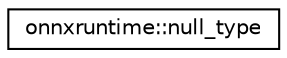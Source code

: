 digraph "Graphical Class Hierarchy"
{
  edge [fontname="Helvetica",fontsize="10",labelfontname="Helvetica",labelfontsize="10"];
  node [fontname="Helvetica",fontsize="10",shape=record];
  rankdir="LR";
  Node0 [label="onnxruntime::null_type",height=0.2,width=0.4,color="black", fillcolor="white", style="filled",URL="$structonnxruntime_1_1null__type.html"];
}

